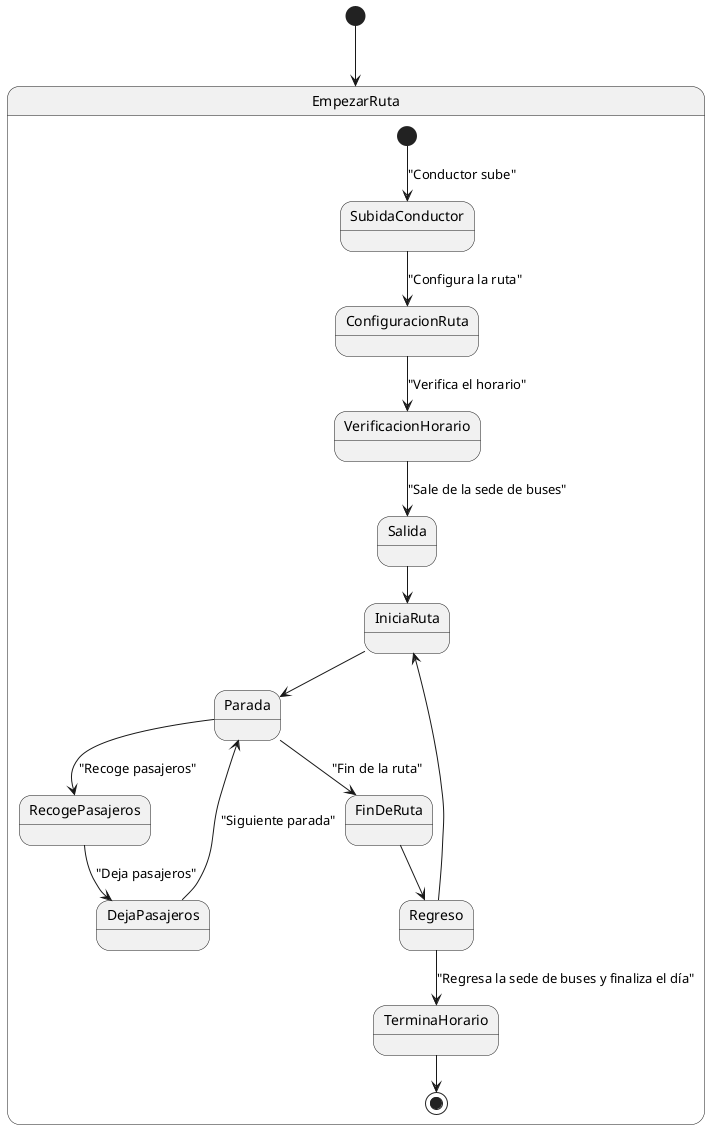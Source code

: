 @startuml Diagrama_de_Estados_Bus
skinparam defaultTextAlignment center

[*] --> EmpezarRuta

state EmpezarRuta {
  [*] --> SubidaConductor : "Conductor sube"
  SubidaConductor --> ConfiguracionRuta : "Configura la ruta"
  ConfiguracionRuta --> VerificacionHorario : "Verifica el horario"
  VerificacionHorario --> Salida : "Sale de la sede de buses"
  Salida --> IniciaRuta
  IniciaRuta --> Parada
  Parada --> RecogePasajeros : "Recoge pasajeros"
  RecogePasajeros --> DejaPasajeros : "Deja pasajeros"
  DejaPasajeros --> Parada : "Siguiente parada"
  Parada --> FinDeRuta : "Fin de la ruta"
  FinDeRuta --> Regreso
  Regreso --> IniciaRuta
  Regreso --> TerminaHorario : "Regresa la sede de buses y finaliza el día"
  TerminaHorario --> [*]
}

@enduml

